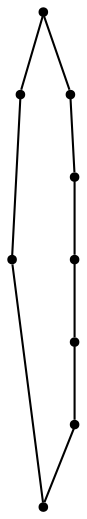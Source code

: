 graph {
  node [shape=point,comment="{\"directed\":false,\"doi\":\"10.1007/978-3-642-18469-7_26\",\"figure\":\"? (1)\"}"]

  v0 [pos="1300.0311892470343,1067.1215729531878"]
  v1 [pos="1097.6141081412893,943.4769084716818"]
  v2 [pos="1294.151321604068,1117.0046673450668"]
  v3 [pos="1281.7660955607132,1090.7505276221698"]
  v4 [pos="1191.6917359055515,1137.8830405613762"]
  v5 [pos="1096.8635192323827,971.7315404384542"]
  v6 [pos="1157.288344369744,1153.5105349623566"]
  v7 [pos="1144.0274312659983,1138.8831595064391"]
  v8 [pos="1134.3944918169,939.6013203826888"]

  v0 -- v1 [id="-1",pos="1300.0311892470343,1067.1215729531878 1223.4137255575574,1042.8053544516624 1152.9180538101027,999.5859467795763 1097.6141081412893,943.4769084716818"]
  v2 -- v3 [id="-2",pos="1294.151321604068,1117.0046673450668 1290.414793805762,1108.9784075864382 1285.781835306483,1100.3937141696497 1281.7660955607132,1090.7505276221698"]
  v5 -- v8 [id="-3",pos="1096.8635192323827,971.7315404384542 1112.9600752775082,963.7009566660754 1125.2952875125889,952.6366957172563 1134.3944918169,939.6013203826888"]
  v1 -- v8 [id="-4",pos="1097.6141081412893,943.4769084716818 1100.7540335650692,944.8313421905168 1105.0660383125235,945.1730664536633 1109.386187802292,945.1730664536633 1118.4520495677536,945.1730664536633 1127.4552986266738,943.6686911991937 1134.3944918169,939.6013203826888"]
  v7 -- v2 [id="-5",pos="1144.0274312659983,1138.8831595064391 1162.0338021222399,1145.284162390903 1179.8735875458335,1148.2346658910883 1197.825872222644,1148.2346658910883 1232.4252466203907,1148.2346658910883 1266.1406619538332,1137.2912229735266 1294.151321604068,1117.0046673450668"]
  v6 -- v7 [id="-6",pos="1157.288344369744,1153.5105349623566 1151.404277094022,1149.9766075480725 1146.767118961987,1144.684078306178 1144.0274312659983,1138.8831595064391"]
  v6 -- v4 [id="-7",pos="1157.288344369744,1153.5105349623566 1173.1596473852385,1153.6105595745503 1185.3990316365268,1147.5345571941693 1191.6917359055515,1137.8830405613762"]
  v4 -- v5 [id="-8",pos="1191.6917359055515,1137.8830405613762 1142.734580685194,1093.9968445336235 1110.25360285877,1035.691715948091 1096.8635192323827,971.7315404384542"]
  v3 -- v0 [id="-10",pos="1281.7660955607132,1090.7505276221698 1289.6015921903138,1085.6621808531006 1296.4322312368815,1078.0984633888763 1300.0311892470343,1067.1215729531878"]
}